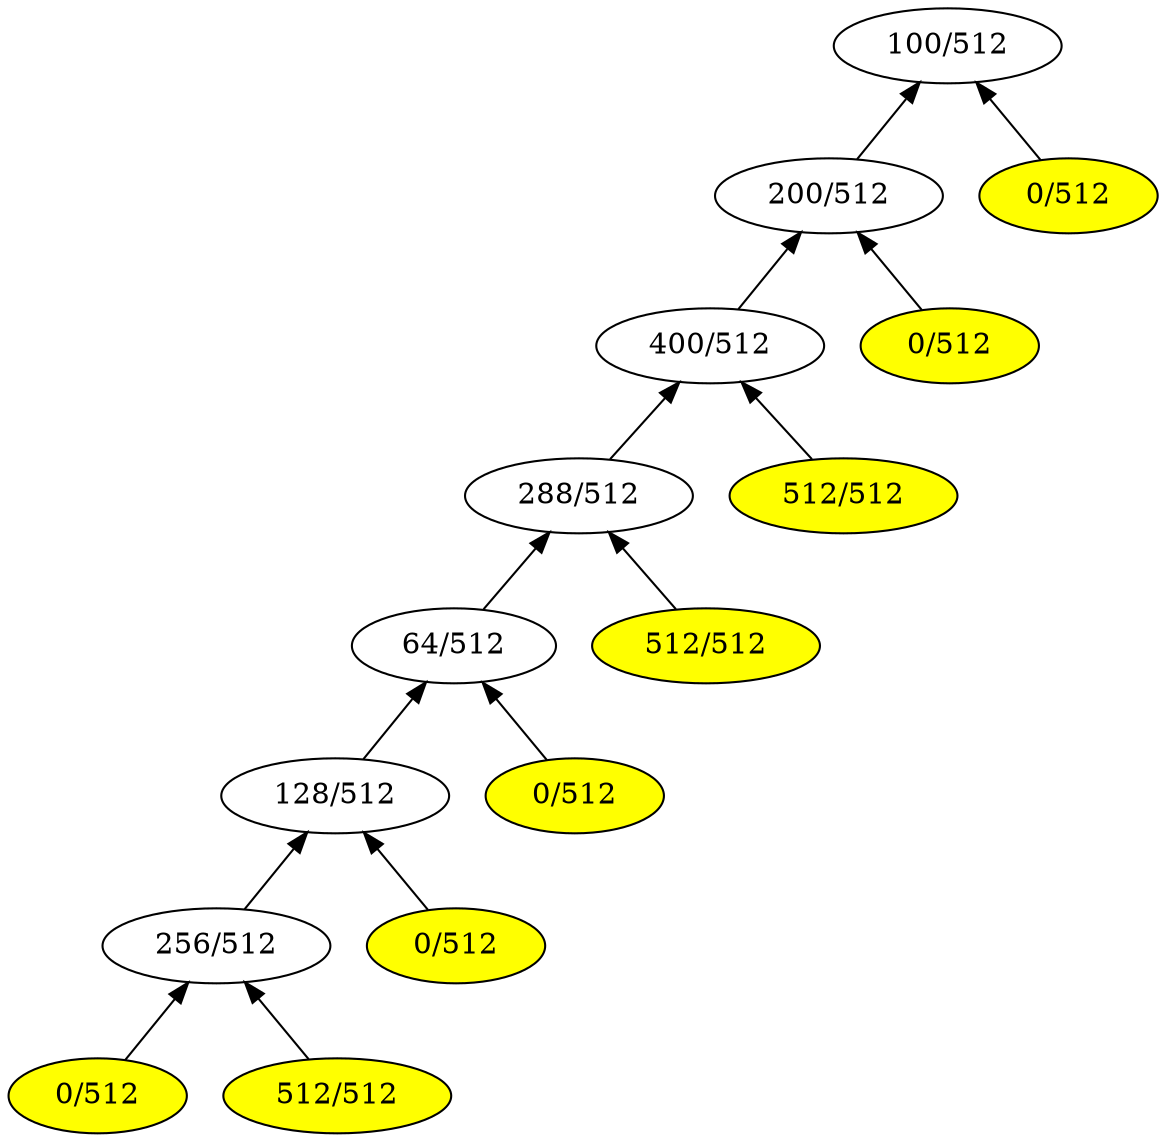 digraph G { 
rankdir = BT;
1[label= " 100/512 " ];
2[label= " 200/512 " ];
2->1
3[label= " 0/512 " ];
3->1
4[label= " 400/512 " ];
4->2
5[label= " 0/512 " ];
5->2
8[label= " 288/512 " ];
8->4
9[label= " 512/512 " ];
9->4
16[label= " 64/512 " ];
16->8
17[label= " 512/512 " ];
17->8
32[label= " 128/512 " ];
32->16
33[label= " 0/512 " ];
33->16
64[label= " 256/512 " ];
64->32
65[label= " 0/512 " ];
65->32
128[label= " 0/512 " ];
128->64
129[label= " 512/512 " ];
129->64
128[style=filled, fillcolor=yellow];
129[style=filled, fillcolor=yellow];
65[style=filled, fillcolor=yellow];
33[style=filled, fillcolor=yellow];
17[style=filled, fillcolor=yellow];
9[style=filled, fillcolor=yellow];
5[style=filled, fillcolor=yellow];
3[style=filled, fillcolor=yellow];
}